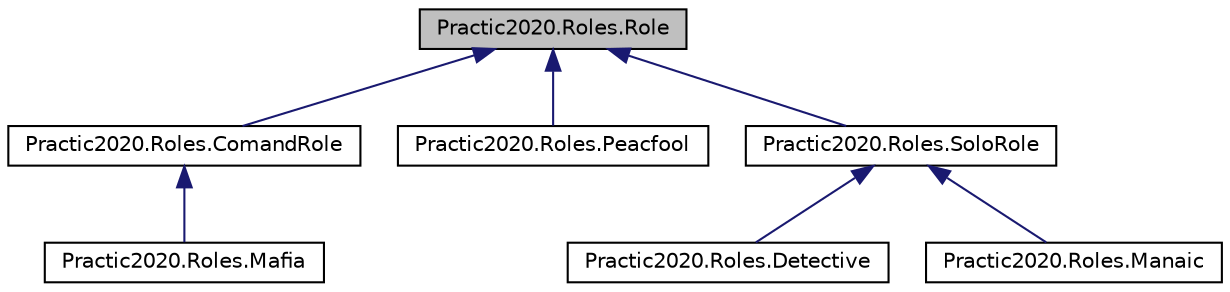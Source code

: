digraph "Practic2020.Roles.Role"
{
 // LATEX_PDF_SIZE
  edge [fontname="Helvetica",fontsize="10",labelfontname="Helvetica",labelfontsize="10"];
  node [fontname="Helvetica",fontsize="10",shape=record];
  Node1 [label="Practic2020.Roles.Role",height=0.2,width=0.4,color="black", fillcolor="grey75", style="filled", fontcolor="black",tooltip="Абстрактный класс роли, задающий способ обращения с ролями в модели игры"];
  Node1 -> Node2 [dir="back",color="midnightblue",fontsize="10",style="solid",fontname="Helvetica"];
  Node2 [label="Practic2020.Roles.ComandRole",height=0.2,width=0.4,color="black", fillcolor="white", style="filled",URL="$class_practic2020_1_1_roles_1_1_comand_role.html",tooltip="Класс командной роли расширяет возможности обычной роли, добавляя возможность организации локальных г..."];
  Node2 -> Node3 [dir="back",color="midnightblue",fontsize="10",style="solid",fontname="Helvetica"];
  Node3 [label="Practic2020.Roles.Mafia",height=0.2,width=0.4,color="black", fillcolor="white", style="filled",URL="$class_practic2020_1_1_roles_1_1_mafia.html",tooltip="Роль мфии"];
  Node1 -> Node4 [dir="back",color="midnightblue",fontsize="10",style="solid",fontname="Helvetica"];
  Node4 [label="Practic2020.Roles.Peacfool",height=0.2,width=0.4,color="black", fillcolor="white", style="filled",URL="$class_practic2020_1_1_roles_1_1_peacfool.html",tooltip="роль мирного игрока"];
  Node1 -> Node5 [dir="back",color="midnightblue",fontsize="10",style="solid",fontname="Helvetica"];
  Node5 [label="Practic2020.Roles.SoloRole",height=0.2,width=0.4,color="black", fillcolor="white", style="filled",URL="$class_practic2020_1_1_roles_1_1_solo_role.html",tooltip="Класс одиночной роли расширяет возможности стандартной роли, добавляя дополнительное действие ночью"];
  Node5 -> Node6 [dir="back",color="midnightblue",fontsize="10",style="solid",fontname="Helvetica"];
  Node6 [label="Practic2020.Roles.Detective",height=0.2,width=0.4,color="black", fillcolor="white", style="filled",URL="$class_practic2020_1_1_roles_1_1_detective.html",tooltip="роль детектива"];
  Node5 -> Node7 [dir="back",color="midnightblue",fontsize="10",style="solid",fontname="Helvetica"];
  Node7 [label="Practic2020.Roles.Manaic",height=0.2,width=0.4,color="black", fillcolor="white", style="filled",URL="$class_practic2020_1_1_roles_1_1_manaic.html",tooltip="Роль маньяка"];
}
